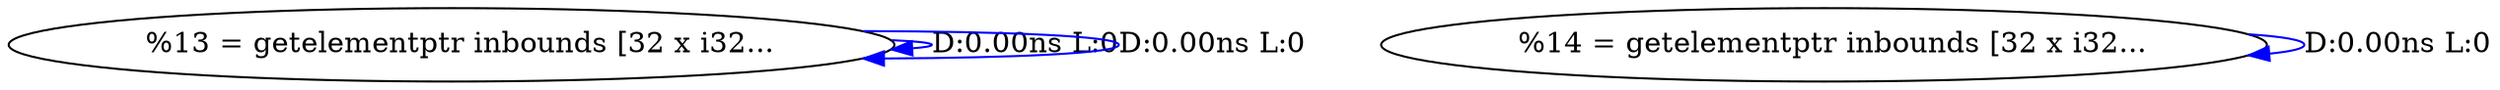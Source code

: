 digraph {
Node0x25f9890[label="  %13 = getelementptr inbounds [32 x i32..."];
Node0x25f9890 -> Node0x25f9890[label="D:0.00ns L:0",color=blue];
Node0x25f9890 -> Node0x25f9890[label="D:0.00ns L:0",color=blue];
Node0x25f99b0[label="  %14 = getelementptr inbounds [32 x i32..."];
Node0x25f99b0 -> Node0x25f99b0[label="D:0.00ns L:0",color=blue];
}
